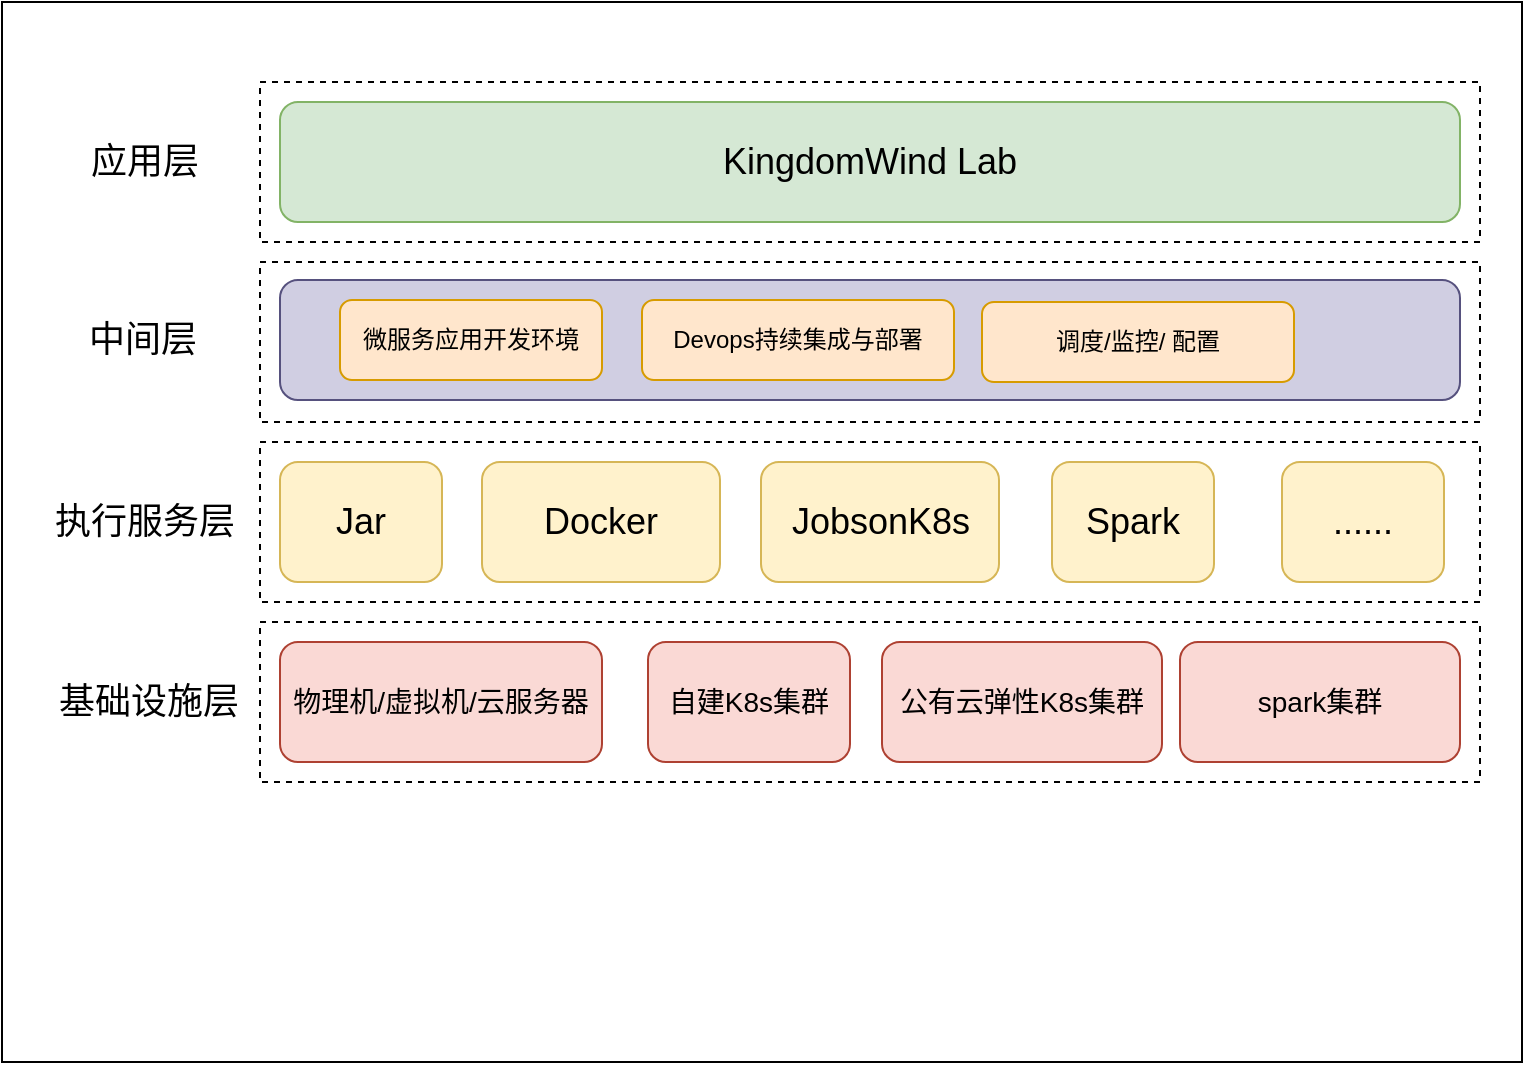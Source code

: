 <mxfile version="13.6.2" type="github">
  <diagram id="UZjzwDcGSJcodTZN571z" name="Page-1">
    <mxGraphModel dx="1186" dy="796" grid="1" gridSize="10" guides="1" tooltips="1" connect="1" arrows="1" fold="1" page="1" pageScale="1" pageWidth="827" pageHeight="1169" math="0" shadow="0">
      <root>
        <mxCell id="0" />
        <mxCell id="1" parent="0" />
        <mxCell id="cs-DKLsWJAh-OfDn-AhA-16" value="" style="rounded=0;whiteSpace=wrap;html=1;" vertex="1" parent="1">
          <mxGeometry x="40" y="90" width="760" height="530" as="geometry" />
        </mxCell>
        <mxCell id="cs-DKLsWJAh-OfDn-AhA-17" value="" style="rounded=0;whiteSpace=wrap;html=1;dashed=1;" vertex="1" parent="1">
          <mxGeometry x="169" y="400" width="610" height="80" as="geometry" />
        </mxCell>
        <mxCell id="cs-DKLsWJAh-OfDn-AhA-18" value="" style="rounded=0;whiteSpace=wrap;html=1;dashed=1;" vertex="1" parent="1">
          <mxGeometry x="169" y="220" width="610" height="80" as="geometry" />
        </mxCell>
        <mxCell id="cs-DKLsWJAh-OfDn-AhA-19" value="" style="rounded=0;whiteSpace=wrap;html=1;dashed=1;" vertex="1" parent="1">
          <mxGeometry x="169" y="310" width="610" height="80" as="geometry" />
        </mxCell>
        <mxCell id="cs-DKLsWJAh-OfDn-AhA-20" value="" style="rounded=0;whiteSpace=wrap;html=1;dashed=1;" vertex="1" parent="1">
          <mxGeometry x="169" y="130" width="610" height="80" as="geometry" />
        </mxCell>
        <mxCell id="cs-DKLsWJAh-OfDn-AhA-21" value="&lt;font style=&quot;font-size: 18px&quot;&gt;&amp;nbsp;&amp;nbsp;&lt;/font&gt;" style="rounded=1;whiteSpace=wrap;html=1;fillColor=#d0cee2;strokeColor=#56517e;align=right;" vertex="1" parent="1">
          <mxGeometry x="179" y="229" width="590" height="60" as="geometry" />
        </mxCell>
        <mxCell id="cs-DKLsWJAh-OfDn-AhA-22" value="&lt;span style=&quot;font-size: 18px&quot;&gt;KingdomWind Lab&lt;/span&gt;" style="rounded=1;whiteSpace=wrap;html=1;fillColor=#d5e8d4;strokeColor=#82b366;" vertex="1" parent="1">
          <mxGeometry x="179" y="140" width="590" height="60" as="geometry" />
        </mxCell>
        <mxCell id="cs-DKLsWJAh-OfDn-AhA-23" value="微服务应用开发环境" style="rounded=1;whiteSpace=wrap;html=1;fillColor=#ffe6cc;strokeColor=#d79b00;" vertex="1" parent="1">
          <mxGeometry x="209" y="239" width="131" height="40" as="geometry" />
        </mxCell>
        <mxCell id="cs-DKLsWJAh-OfDn-AhA-24" value="Devops持续集成与部署" style="rounded=1;whiteSpace=wrap;html=1;fillColor=#ffe6cc;strokeColor=#d79b00;" vertex="1" parent="1">
          <mxGeometry x="360" y="239" width="156" height="40" as="geometry" />
        </mxCell>
        <mxCell id="cs-DKLsWJAh-OfDn-AhA-25" value="&lt;font style=&quot;font-size: 18px&quot;&gt;Jar&lt;/font&gt;" style="rounded=1;whiteSpace=wrap;html=1;fillColor=#fff2cc;strokeColor=#d6b656;" vertex="1" parent="1">
          <mxGeometry x="179" y="320" width="81" height="60" as="geometry" />
        </mxCell>
        <mxCell id="cs-DKLsWJAh-OfDn-AhA-26" value="&lt;font style=&quot;font-size: 18px&quot;&gt;Docker&lt;/font&gt;" style="rounded=1;whiteSpace=wrap;html=1;fillColor=#fff2cc;strokeColor=#d6b656;" vertex="1" parent="1">
          <mxGeometry x="280" y="320" width="119" height="60" as="geometry" />
        </mxCell>
        <mxCell id="cs-DKLsWJAh-OfDn-AhA-27" value="&lt;font style=&quot;font-size: 14px&quot;&gt;物理机/虚拟机/云服务器&lt;/font&gt;" style="rounded=1;whiteSpace=wrap;html=1;fillColor=#fad9d5;strokeColor=#ae4132;" vertex="1" parent="1">
          <mxGeometry x="179" y="410" width="161" height="60" as="geometry" />
        </mxCell>
        <mxCell id="cs-DKLsWJAh-OfDn-AhA-28" value="&lt;span style=&quot;font-size: 14px&quot;&gt;自建K8s集群&lt;/span&gt;" style="rounded=1;whiteSpace=wrap;html=1;fillColor=#fad9d5;strokeColor=#ae4132;" vertex="1" parent="1">
          <mxGeometry x="363" y="410" width="101" height="60" as="geometry" />
        </mxCell>
        <mxCell id="cs-DKLsWJAh-OfDn-AhA-29" value="&lt;span style=&quot;font-size: 14px&quot;&gt;公有云弹性K8s集群&lt;/span&gt;" style="rounded=1;whiteSpace=wrap;html=1;fillColor=#fad9d5;strokeColor=#ae4132;" vertex="1" parent="1">
          <mxGeometry x="480" y="410" width="140" height="60" as="geometry" />
        </mxCell>
        <mxCell id="cs-DKLsWJAh-OfDn-AhA-30" value="&lt;font style=&quot;font-size: 18px&quot;&gt;应用层&lt;/font&gt;" style="text;html=1;align=center;verticalAlign=middle;resizable=0;points=[];autosize=1;" vertex="1" parent="1">
          <mxGeometry x="76" y="160" width="70" height="20" as="geometry" />
        </mxCell>
        <mxCell id="cs-DKLsWJAh-OfDn-AhA-31" value="调度/监控/ 配置" style="rounded=1;whiteSpace=wrap;html=1;fillColor=#ffe6cc;strokeColor=#d79b00;" vertex="1" parent="1">
          <mxGeometry x="530" y="240" width="156" height="40" as="geometry" />
        </mxCell>
        <mxCell id="cs-DKLsWJAh-OfDn-AhA-32" value="&lt;span style=&quot;font-size: 18px&quot;&gt;中间层&lt;/span&gt;" style="text;html=1;align=center;verticalAlign=middle;resizable=0;points=[];autosize=1;" vertex="1" parent="1">
          <mxGeometry x="75" y="249" width="70" height="20" as="geometry" />
        </mxCell>
        <mxCell id="cs-DKLsWJAh-OfDn-AhA-33" value="&lt;font style=&quot;font-size: 18px&quot;&gt;JobsonK8s&lt;br&gt;&lt;/font&gt;" style="rounded=1;whiteSpace=wrap;html=1;fillColor=#fff2cc;strokeColor=#d6b656;" vertex="1" parent="1">
          <mxGeometry x="419.5" y="320" width="119" height="60" as="geometry" />
        </mxCell>
        <mxCell id="cs-DKLsWJAh-OfDn-AhA-34" value="&lt;font style=&quot;font-size: 18px&quot;&gt;......&lt;/font&gt;" style="rounded=1;whiteSpace=wrap;html=1;fillColor=#fff2cc;strokeColor=#d6b656;" vertex="1" parent="1">
          <mxGeometry x="680" y="320" width="81" height="60" as="geometry" />
        </mxCell>
        <mxCell id="cs-DKLsWJAh-OfDn-AhA-35" value="&lt;font style=&quot;font-size: 18px&quot;&gt;Spark&lt;/font&gt;" style="rounded=1;whiteSpace=wrap;html=1;fillColor=#fff2cc;strokeColor=#d6b656;" vertex="1" parent="1">
          <mxGeometry x="565" y="320" width="81" height="60" as="geometry" />
        </mxCell>
        <mxCell id="cs-DKLsWJAh-OfDn-AhA-36" value="&lt;font style=&quot;font-size: 18px&quot;&gt;执行服务层&lt;/font&gt;" style="text;html=1;align=center;verticalAlign=middle;resizable=0;points=[];autosize=1;" vertex="1" parent="1">
          <mxGeometry x="56" y="340" width="110" height="20" as="geometry" />
        </mxCell>
        <mxCell id="cs-DKLsWJAh-OfDn-AhA-37" value="&lt;font style=&quot;font-size: 18px&quot;&gt;基础设施层&lt;/font&gt;" style="text;html=1;align=center;verticalAlign=middle;resizable=0;points=[];autosize=1;" vertex="1" parent="1">
          <mxGeometry x="58" y="430" width="110" height="20" as="geometry" />
        </mxCell>
        <mxCell id="cs-DKLsWJAh-OfDn-AhA-38" value="&lt;span style=&quot;font-size: 14px&quot;&gt;spark集群&lt;/span&gt;" style="rounded=1;whiteSpace=wrap;html=1;fillColor=#fad9d5;strokeColor=#ae4132;" vertex="1" parent="1">
          <mxGeometry x="629" y="410" width="140" height="60" as="geometry" />
        </mxCell>
      </root>
    </mxGraphModel>
  </diagram>
</mxfile>
